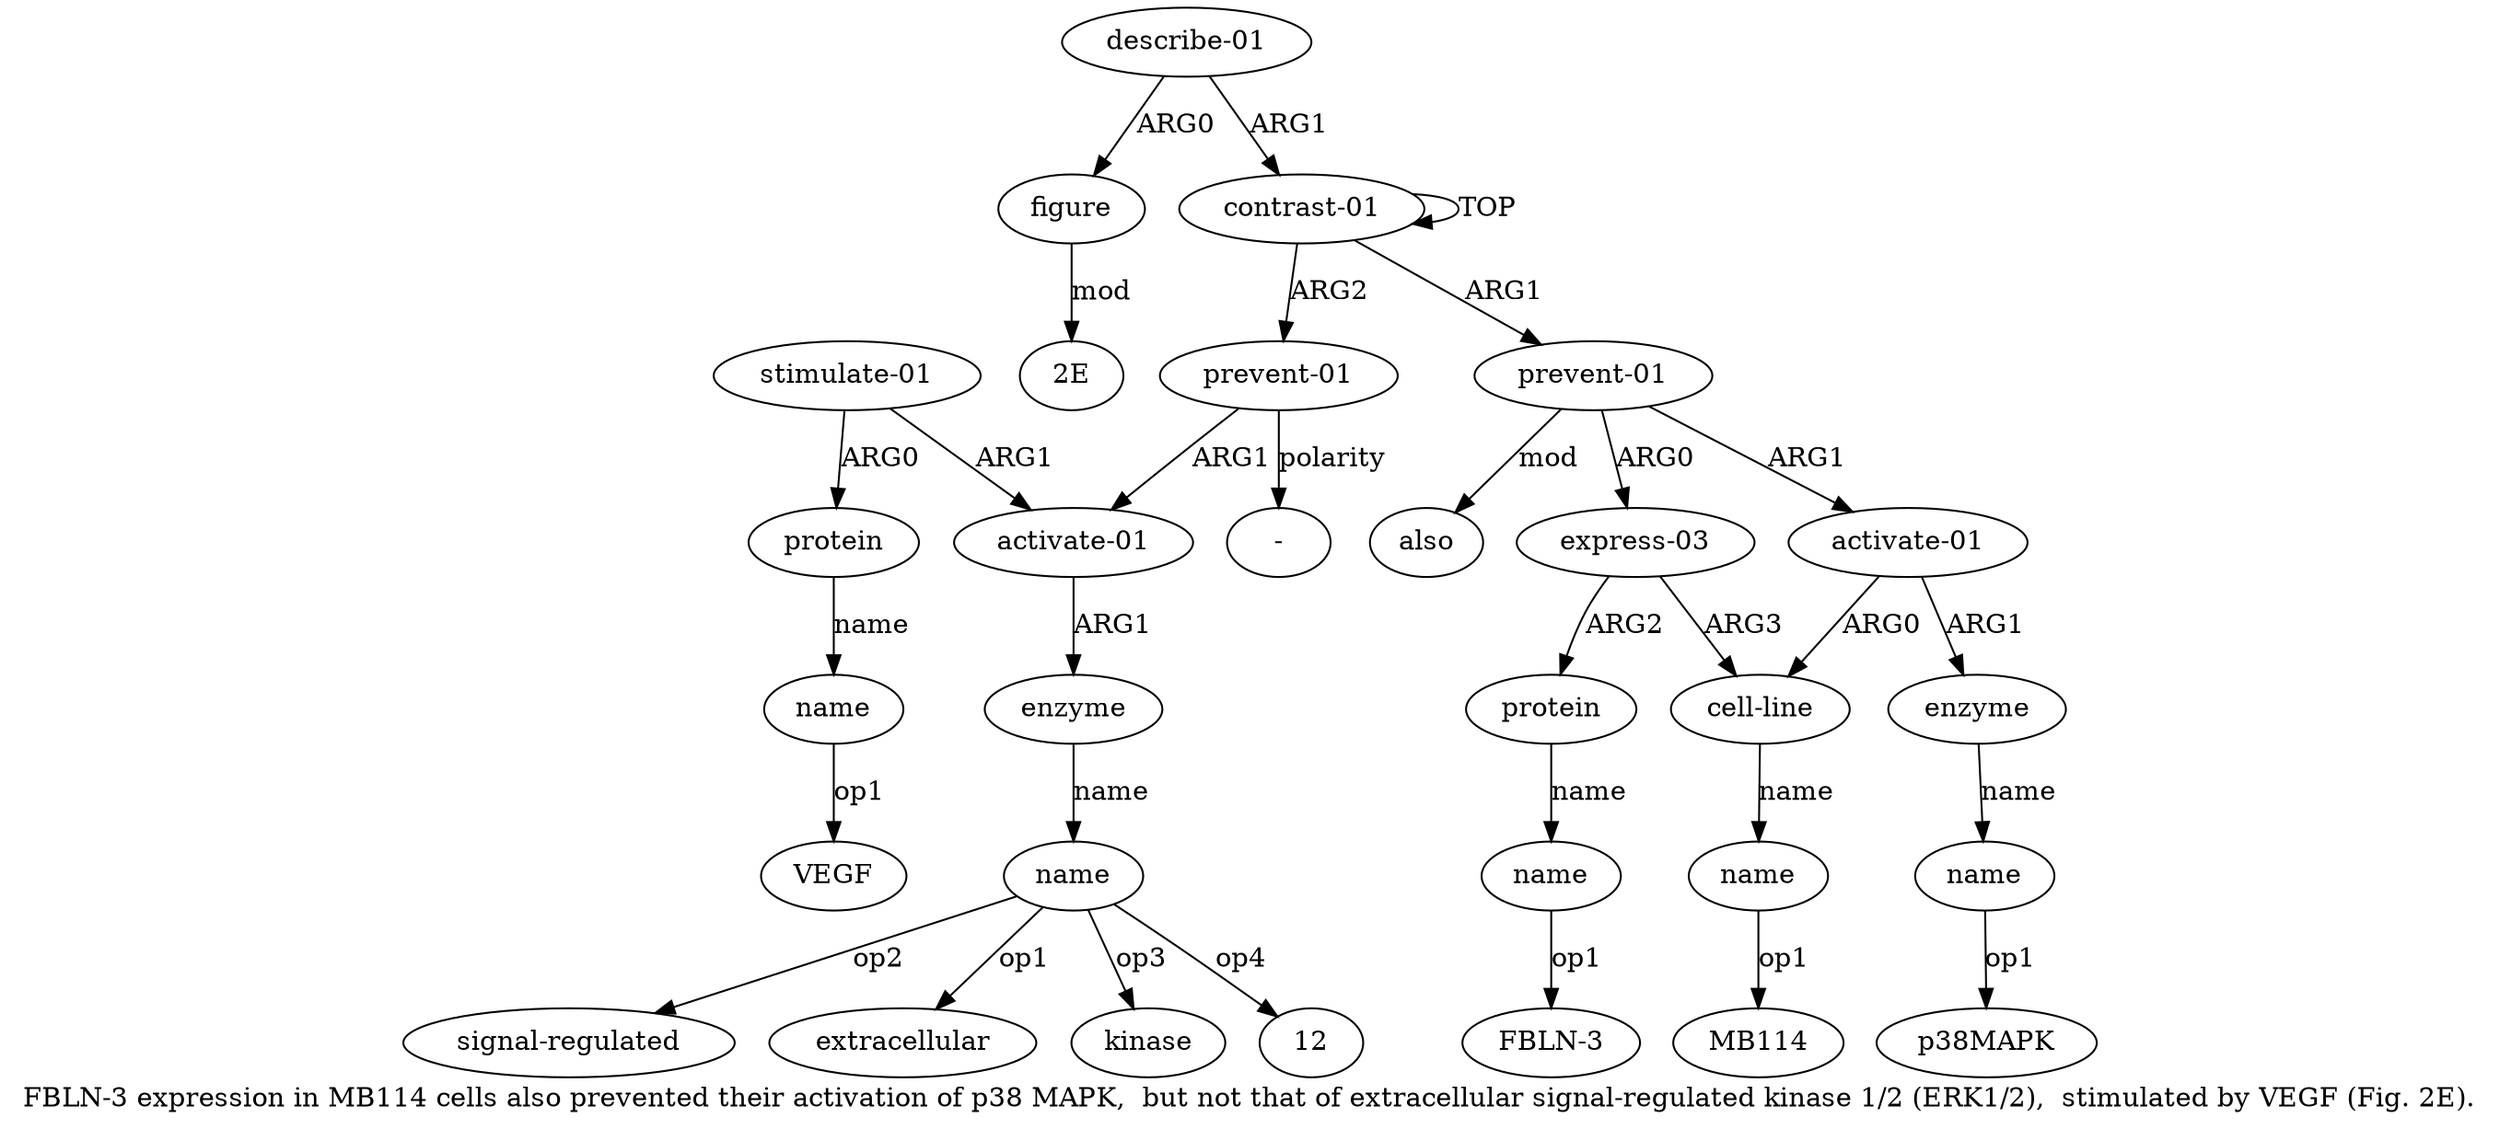 digraph  {
	graph [label="FBLN-3 expression in MB114 cells also prevented their activation of p38 MAPK,  but not that of extracellular signal-regulated kinase \
1/2 (ERK1/2),  stimulated by VEGF (Fig. 2E)."];
	node [label="\N"];
	"a17 VEGF"	 [color=black,
		gold_ind=-1,
		gold_label=VEGF,
		label=VEGF,
		test_ind=-1,
		test_label=VEGF];
	"a4 FBLN-3"	 [color=black,
		gold_ind=-1,
		gold_label="FBLN-3",
		label="FBLN-3",
		test_ind=-1,
		test_label="FBLN-3"];
	"a6 MB114"	 [color=black,
		gold_ind=-1,
		gold_label=MB114,
		label=MB114,
		test_ind=-1,
		test_label=MB114];
	"a14 signal-regulated"	 [color=black,
		gold_ind=-1,
		gold_label="signal-regulated",
		label="signal-regulated",
		test_ind=-1,
		test_label="signal-regulated"];
	"a9 p38MAPK"	 [color=black,
		gold_ind=-1,
		gold_label=p38MAPK,
		label=p38MAPK,
		test_ind=-1,
		test_label=p38MAPK];
	"a14 extracellular"	 [color=black,
		gold_ind=-1,
		gold_label=extracellular,
		label=extracellular,
		test_ind=-1,
		test_label=extracellular];
	a15	 [color=black,
		gold_ind=15,
		gold_label="stimulate-01",
		label="stimulate-01",
		test_ind=15,
		test_label="stimulate-01"];
	a16	 [color=black,
		gold_ind=16,
		gold_label=protein,
		label=protein,
		test_ind=16,
		test_label=protein];
	a15 -> a16 [key=0,
	color=black,
	gold_label=ARG0,
	label=ARG0,
	test_label=ARG0];
a12 [color=black,
	gold_ind=12,
	gold_label="activate-01",
	label="activate-01",
	test_ind=12,
	test_label="activate-01"];
a15 -> a12 [key=0,
color=black,
gold_label=ARG1,
label=ARG1,
test_label=ARG1];
a14 [color=black,
gold_ind=14,
gold_label=name,
label=name,
test_ind=14,
test_label=name];
a14 -> "a14 signal-regulated" [key=0,
color=black,
gold_label=op2,
label=op2,
test_label=op2];
a14 -> "a14 extracellular" [key=0,
color=black,
gold_label=op1,
label=op1,
test_label=op1];
"a14 kinase" [color=black,
gold_ind=-1,
gold_label=kinase,
label=kinase,
test_ind=-1,
test_label=kinase];
a14 -> "a14 kinase" [key=0,
color=black,
gold_label=op3,
label=op3,
test_label=op3];
"a14 12" [color=black,
gold_ind=-1,
gold_label=12,
label=12,
test_ind=-1,
test_label=12];
a14 -> "a14 12" [key=0,
color=black,
gold_label=op4,
label=op4,
test_label=op4];
a17 [color=black,
gold_ind=17,
gold_label=name,
label=name,
test_ind=17,
test_label=name];
a17 -> "a17 VEGF" [key=0,
color=black,
gold_label=op1,
label=op1,
test_label=op1];
a16 -> a17 [key=0,
color=black,
gold_label=name,
label=name,
test_label=name];
a11 [color=black,
gold_ind=11,
gold_label="prevent-01",
label="prevent-01",
test_ind=11,
test_label="prevent-01"];
a11 -> a12 [key=0,
color=black,
gold_label=ARG1,
label=ARG1,
test_label=ARG1];
"a11 -" [color=black,
gold_ind=-1,
gold_label="-",
label="-",
test_ind=-1,
test_label="-"];
a11 -> "a11 -" [key=0,
color=black,
gold_label=polarity,
label=polarity,
test_label=polarity];
a10 [color=black,
gold_ind=10,
gold_label=also,
label=also,
test_ind=10,
test_label=also];
a13 [color=black,
gold_ind=13,
gold_label=enzyme,
label=enzyme,
test_ind=13,
test_label=enzyme];
a13 -> a14 [key=0,
color=black,
gold_label=name,
label=name,
test_label=name];
a12 -> a13 [key=0,
color=black,
gold_label=ARG1,
label=ARG1,
test_label=ARG1];
a19 [color=black,
gold_ind=19,
gold_label=figure,
label=figure,
test_ind=19,
test_label=figure];
"a19 2E" [color=black,
gold_ind=-1,
gold_label="2E",
label="2E",
test_ind=-1,
test_label="2E"];
a19 -> "a19 2E" [key=0,
color=black,
gold_label=mod,
label=mod,
test_label=mod];
a18 [color=black,
gold_ind=18,
gold_label="describe-01",
label="describe-01",
test_ind=18,
test_label="describe-01"];
a18 -> a19 [key=0,
color=black,
gold_label=ARG0,
label=ARG0,
test_label=ARG0];
a0 [color=black,
gold_ind=0,
gold_label="contrast-01",
label="contrast-01",
test_ind=0,
test_label="contrast-01"];
a18 -> a0 [key=0,
color=black,
gold_label=ARG1,
label=ARG1,
test_label=ARG1];
a1 [color=black,
gold_ind=1,
gold_label="prevent-01",
label="prevent-01",
test_ind=1,
test_label="prevent-01"];
a1 -> a10 [key=0,
color=black,
gold_label=mod,
label=mod,
test_label=mod];
a2 [color=black,
gold_ind=2,
gold_label="express-03",
label="express-03",
test_ind=2,
test_label="express-03"];
a1 -> a2 [key=0,
color=black,
gold_label=ARG0,
label=ARG0,
test_label=ARG0];
a7 [color=black,
gold_ind=7,
gold_label="activate-01",
label="activate-01",
test_ind=7,
test_label="activate-01"];
a1 -> a7 [key=0,
color=black,
gold_label=ARG1,
label=ARG1,
test_label=ARG1];
a0 -> a11 [key=0,
color=black,
gold_label=ARG2,
label=ARG2,
test_label=ARG2];
a0 -> a1 [key=0,
color=black,
gold_label=ARG1,
label=ARG1,
test_label=ARG1];
a0 -> a0 [key=0,
color=black,
gold_label=TOP,
label=TOP,
test_label=TOP];
a3 [color=black,
gold_ind=3,
gold_label=protein,
label=protein,
test_ind=3,
test_label=protein];
a4 [color=black,
gold_ind=4,
gold_label=name,
label=name,
test_ind=4,
test_label=name];
a3 -> a4 [key=0,
color=black,
gold_label=name,
label=name,
test_label=name];
a2 -> a3 [key=0,
color=black,
gold_label=ARG2,
label=ARG2,
test_label=ARG2];
a5 [color=black,
gold_ind=5,
gold_label="cell-line",
label="cell-line",
test_ind=5,
test_label="cell-line"];
a2 -> a5 [key=0,
color=black,
gold_label=ARG3,
label=ARG3,
test_label=ARG3];
a6 [color=black,
gold_ind=6,
gold_label=name,
label=name,
test_ind=6,
test_label=name];
a5 -> a6 [key=0,
color=black,
gold_label=name,
label=name,
test_label=name];
a4 -> "a4 FBLN-3" [key=0,
color=black,
gold_label=op1,
label=op1,
test_label=op1];
a7 -> a5 [key=0,
color=black,
gold_label=ARG0,
label=ARG0,
test_label=ARG0];
a8 [color=black,
gold_ind=8,
gold_label=enzyme,
label=enzyme,
test_ind=8,
test_label=enzyme];
a7 -> a8 [key=0,
color=black,
gold_label=ARG1,
label=ARG1,
test_label=ARG1];
a6 -> "a6 MB114" [key=0,
color=black,
gold_label=op1,
label=op1,
test_label=op1];
a9 [color=black,
gold_ind=9,
gold_label=name,
label=name,
test_ind=9,
test_label=name];
a9 -> "a9 p38MAPK" [key=0,
color=black,
gold_label=op1,
label=op1,
test_label=op1];
a8 -> a9 [key=0,
color=black,
gold_label=name,
label=name,
test_label=name];
}
